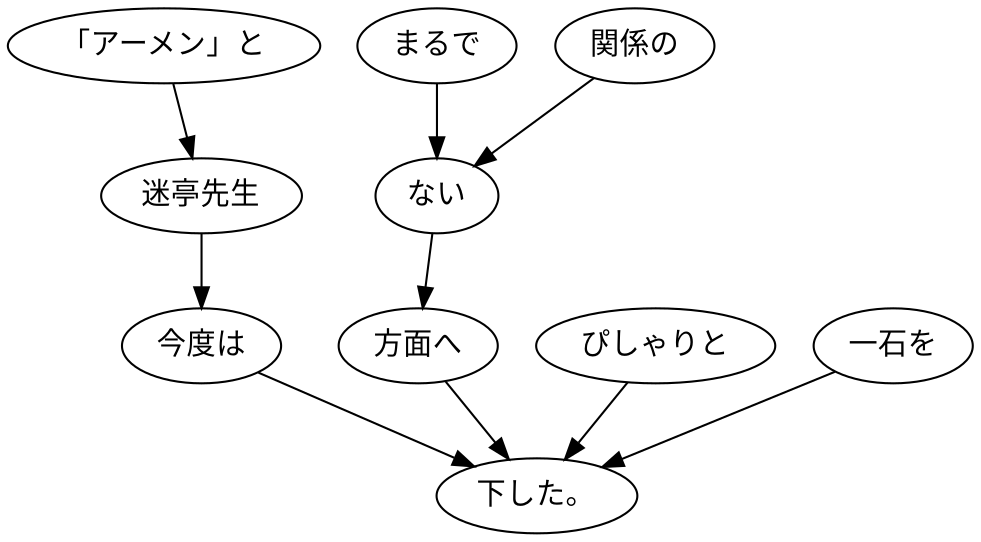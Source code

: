 digraph graph7682 {
	node0 [label="「アーメン」と"];
	node1 [label="迷亭先生"];
	node2 [label="今度は"];
	node3 [label="まるで"];
	node4 [label="関係の"];
	node5 [label="ない"];
	node6 [label="方面へ"];
	node7 [label="ぴしゃりと"];
	node8 [label="一石を"];
	node9 [label="下した。"];
	node0 -> node1;
	node1 -> node2;
	node2 -> node9;
	node3 -> node5;
	node4 -> node5;
	node5 -> node6;
	node6 -> node9;
	node7 -> node9;
	node8 -> node9;
}
